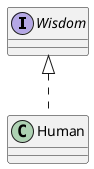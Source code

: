 @startuml
'https://plantuml.com/class-diagram

/'implementation 实现关系'/
interface Wisdom
class Human
Wisdom <|.. Human
@enduml